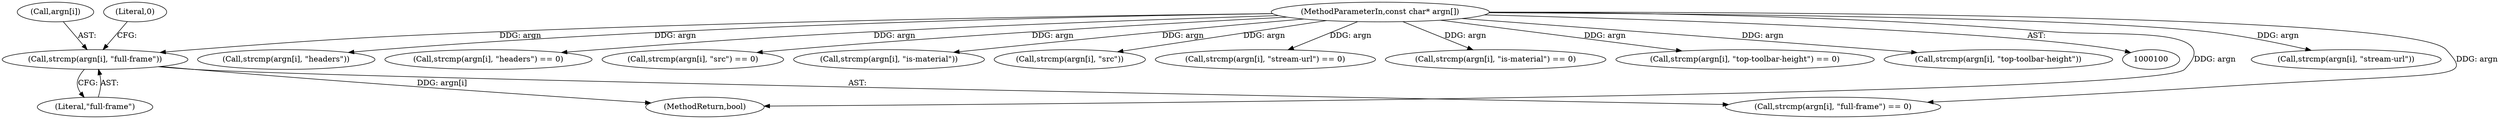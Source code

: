 digraph "0_Chrome_fff450abc4e2fb330ba700547a8e6a7b0fb90a6e@array" {
"1000146" [label="(Call,strcmp(argn[i], \"full-frame\"))"];
"1000102" [label="(MethodParameterIn,const char* argn[])"];
"1000150" [label="(Literal,\"full-frame\")"];
"1000224" [label="(Call,strcmp(argn[i], \"stream-url\"))"];
"1000238" [label="(Call,strcmp(argn[i], \"headers\"))"];
"1000237" [label="(Call,strcmp(argn[i], \"headers\") == 0)"];
"1000209" [label="(Call,strcmp(argn[i], \"src\") == 0)"];
"1000310" [label="(MethodReturn,bool)"];
"1000252" [label="(Call,strcmp(argn[i], \"is-material\"))"];
"1000145" [label="(Call,strcmp(argn[i], \"full-frame\") == 0)"];
"1000102" [label="(MethodParameterIn,const char* argn[])"];
"1000151" [label="(Literal,0)"];
"1000147" [label="(Call,argn[i])"];
"1000146" [label="(Call,strcmp(argn[i], \"full-frame\"))"];
"1000210" [label="(Call,strcmp(argn[i], \"src\"))"];
"1000223" [label="(Call,strcmp(argn[i], \"stream-url\") == 0)"];
"1000251" [label="(Call,strcmp(argn[i], \"is-material\") == 0)"];
"1000263" [label="(Call,strcmp(argn[i], \"top-toolbar-height\") == 0)"];
"1000264" [label="(Call,strcmp(argn[i], \"top-toolbar-height\"))"];
"1000146" -> "1000145"  [label="AST: "];
"1000146" -> "1000150"  [label="CFG: "];
"1000147" -> "1000146"  [label="AST: "];
"1000150" -> "1000146"  [label="AST: "];
"1000151" -> "1000146"  [label="CFG: "];
"1000146" -> "1000310"  [label="DDG: argn[i]"];
"1000102" -> "1000146"  [label="DDG: argn"];
"1000102" -> "1000100"  [label="AST: "];
"1000102" -> "1000310"  [label="DDG: argn"];
"1000102" -> "1000145"  [label="DDG: argn"];
"1000102" -> "1000209"  [label="DDG: argn"];
"1000102" -> "1000210"  [label="DDG: argn"];
"1000102" -> "1000223"  [label="DDG: argn"];
"1000102" -> "1000224"  [label="DDG: argn"];
"1000102" -> "1000237"  [label="DDG: argn"];
"1000102" -> "1000238"  [label="DDG: argn"];
"1000102" -> "1000251"  [label="DDG: argn"];
"1000102" -> "1000252"  [label="DDG: argn"];
"1000102" -> "1000263"  [label="DDG: argn"];
"1000102" -> "1000264"  [label="DDG: argn"];
}
